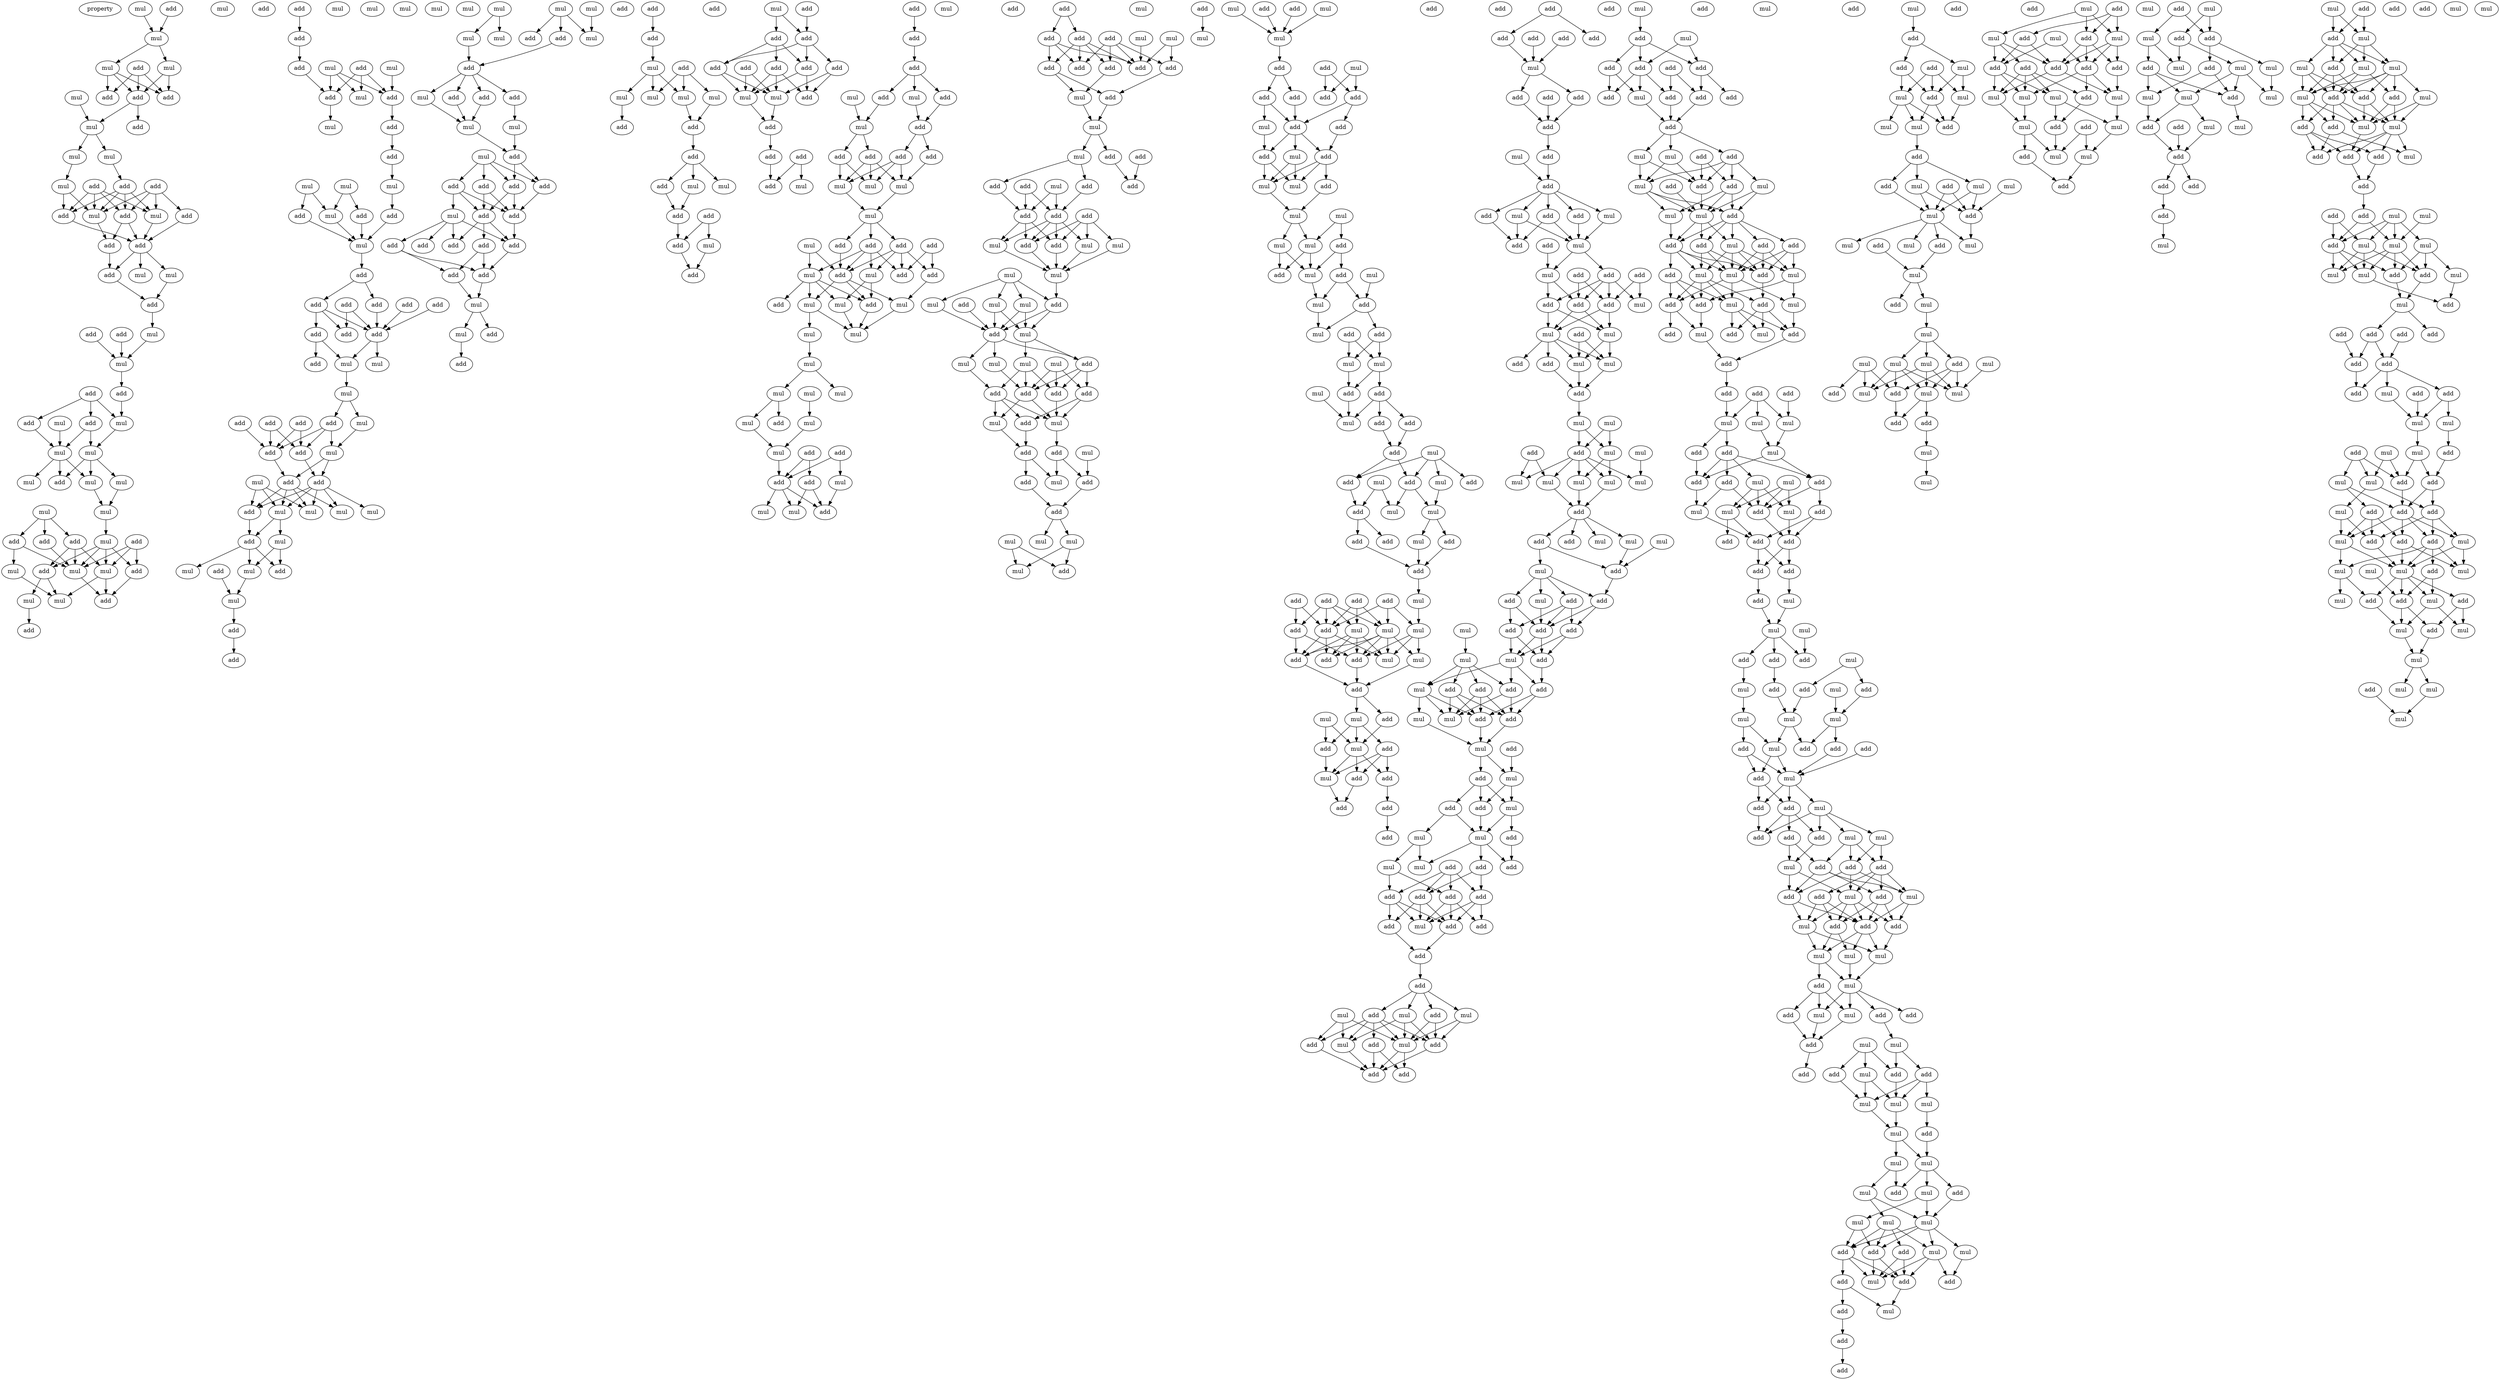 digraph {
    node [fontcolor=black]
    property [mul=2,lf=1.5]
    0 [ label = mul ];
    1 [ label = add ];
    2 [ label = mul ];
    3 [ label = mul ];
    4 [ label = mul ];
    5 [ label = add ];
    6 [ label = add ];
    7 [ label = add ];
    8 [ label = add ];
    9 [ label = mul ];
    10 [ label = mul ];
    11 [ label = add ];
    12 [ label = mul ];
    13 [ label = mul ];
    14 [ label = add ];
    15 [ label = add ];
    16 [ label = mul ];
    17 [ label = add ];
    18 [ label = mul ];
    19 [ label = mul ];
    20 [ label = add ];
    21 [ label = add ];
    22 [ label = add ];
    23 [ label = add ];
    24 [ label = add ];
    25 [ label = add ];
    26 [ label = mul ];
    27 [ label = mul ];
    28 [ label = add ];
    29 [ label = add ];
    30 [ label = mul ];
    31 [ label = add ];
    32 [ label = mul ];
    33 [ label = mul ];
    34 [ label = add ];
    35 [ label = add ];
    36 [ label = add ];
    37 [ label = add ];
    38 [ label = mul ];
    39 [ label = add ];
    40 [ label = mul ];
    41 [ label = mul ];
    42 [ label = mul ];
    43 [ label = mul ];
    44 [ label = add ];
    45 [ label = mul ];
    46 [ label = mul ];
    47 [ label = mul ];
    48 [ label = mul ];
    49 [ label = add ];
    50 [ label = add ];
    51 [ label = add ];
    52 [ label = mul ];
    53 [ label = add ];
    54 [ label = add ];
    55 [ label = mul ];
    56 [ label = mul ];
    57 [ label = add ];
    58 [ label = mul ];
    59 [ label = mul ];
    60 [ label = add ];
    61 [ label = mul ];
    62 [ label = add ];
    63 [ label = add ];
    64 [ label = add ];
    65 [ label = add ];
    66 [ label = mul ];
    67 [ label = mul ];
    68 [ label = add ];
    69 [ label = add ];
    70 [ label = mul ];
    71 [ label = add ];
    72 [ label = mul ];
    73 [ label = add ];
    74 [ label = add ];
    75 [ label = mul ];
    76 [ label = mul ];
    77 [ label = mul ];
    78 [ label = mul ];
    79 [ label = add ];
    80 [ label = add ];
    81 [ label = mul ];
    82 [ label = add ];
    83 [ label = mul ];
    84 [ label = mul ];
    85 [ label = mul ];
    86 [ label = add ];
    87 [ label = add ];
    88 [ label = add ];
    89 [ label = add ];
    90 [ label = add ];
    91 [ label = add ];
    92 [ label = add ];
    93 [ label = add ];
    94 [ label = add ];
    95 [ label = mul ];
    96 [ label = mul ];
    97 [ label = mul ];
    98 [ label = add ];
    99 [ label = mul ];
    100 [ label = add ];
    101 [ label = mul ];
    102 [ label = add ];
    103 [ label = add ];
    104 [ label = add ];
    105 [ label = mul ];
    106 [ label = add ];
    107 [ label = add ];
    108 [ label = mul ];
    109 [ label = add ];
    110 [ label = add ];
    111 [ label = add ];
    112 [ label = mul ];
    113 [ label = mul ];
    114 [ label = mul ];
    115 [ label = mul ];
    116 [ label = mul ];
    117 [ label = add ];
    118 [ label = add ];
    119 [ label = add ];
    120 [ label = mul ];
    121 [ label = mul ];
    122 [ label = mul ];
    123 [ label = mul ];
    124 [ label = add ];
    125 [ label = add ];
    126 [ label = mul ];
    127 [ label = mul ];
    128 [ label = mul ];
    129 [ label = mul ];
    130 [ label = add ];
    131 [ label = add ];
    132 [ label = mul ];
    133 [ label = mul ];
    134 [ label = add ];
    135 [ label = add ];
    136 [ label = add ];
    137 [ label = mul ];
    138 [ label = add ];
    139 [ label = add ];
    140 [ label = mul ];
    141 [ label = mul ];
    142 [ label = mul ];
    143 [ label = add ];
    144 [ label = add ];
    145 [ label = add ];
    146 [ label = add ];
    147 [ label = add ];
    148 [ label = mul ];
    149 [ label = add ];
    150 [ label = add ];
    151 [ label = add ];
    152 [ label = add ];
    153 [ label = add ];
    154 [ label = add ];
    155 [ label = add ];
    156 [ label = add ];
    157 [ label = add ];
    158 [ label = mul ];
    159 [ label = add ];
    160 [ label = mul ];
    161 [ label = add ];
    162 [ label = add ];
    163 [ label = add ];
    164 [ label = add ];
    165 [ label = add ];
    166 [ label = mul ];
    167 [ label = mul ];
    168 [ label = mul ];
    169 [ label = mul ];
    170 [ label = mul ];
    171 [ label = add ];
    172 [ label = add ];
    173 [ label = add ];
    174 [ label = mul ];
    175 [ label = add ];
    176 [ label = mul ];
    177 [ label = add ];
    178 [ label = add ];
    179 [ label = add ];
    180 [ label = mul ];
    181 [ label = add ];
    182 [ label = mul ];
    183 [ label = add ];
    184 [ label = add ];
    185 [ label = add ];
    186 [ label = add ];
    187 [ label = add ];
    188 [ label = add ];
    189 [ label = add ];
    190 [ label = add ];
    191 [ label = add ];
    192 [ label = mul ];
    193 [ label = mul ];
    194 [ label = add ];
    195 [ label = add ];
    196 [ label = add ];
    197 [ label = mul ];
    198 [ label = add ];
    199 [ label = add ];
    200 [ label = add ];
    201 [ label = add ];
    202 [ label = mul ];
    203 [ label = add ];
    204 [ label = mul ];
    205 [ label = add ];
    206 [ label = mul ];
    207 [ label = add ];
    208 [ label = mul ];
    209 [ label = add ];
    210 [ label = add ];
    211 [ label = add ];
    212 [ label = add ];
    213 [ label = mul ];
    214 [ label = mul ];
    215 [ label = mul ];
    216 [ label = mul ];
    217 [ label = add ];
    218 [ label = mul ];
    219 [ label = add ];
    220 [ label = add ];
    221 [ label = add ];
    222 [ label = add ];
    223 [ label = mul ];
    224 [ label = add ];
    225 [ label = add ];
    226 [ label = mul ];
    227 [ label = mul ];
    228 [ label = mul ];
    229 [ label = add ];
    230 [ label = mul ];
    231 [ label = add ];
    232 [ label = mul ];
    233 [ label = mul ];
    234 [ label = mul ];
    235 [ label = mul ];
    236 [ label = mul ];
    237 [ label = add ];
    238 [ label = mul ];
    239 [ label = mul ];
    240 [ label = mul ];
    241 [ label = add ];
    242 [ label = add ];
    243 [ label = add ];
    244 [ label = mul ];
    245 [ label = add ];
    246 [ label = add ];
    247 [ label = mul ];
    248 [ label = mul ];
    249 [ label = add ];
    250 [ label = mul ];
    251 [ label = add ];
    252 [ label = mul ];
    253 [ label = add ];
    254 [ label = mul ];
    255 [ label = add ];
    256 [ label = add ];
    257 [ label = add ];
    258 [ label = add ];
    259 [ label = add ];
    260 [ label = add ];
    261 [ label = add ];
    262 [ label = mul ];
    263 [ label = add ];
    264 [ label = mul ];
    265 [ label = add ];
    266 [ label = add ];
    267 [ label = mul ];
    268 [ label = add ];
    269 [ label = mul ];
    270 [ label = add ];
    271 [ label = add ];
    272 [ label = add ];
    273 [ label = add ];
    274 [ label = add ];
    275 [ label = add ];
    276 [ label = mul ];
    277 [ label = add ];
    278 [ label = mul ];
    279 [ label = mul ];
    280 [ label = add ];
    281 [ label = mul ];
    282 [ label = mul ];
    283 [ label = mul ];
    284 [ label = mul ];
    285 [ label = add ];
    286 [ label = add ];
    287 [ label = mul ];
    288 [ label = mul ];
    289 [ label = add ];
    290 [ label = add ];
    291 [ label = mul ];
    292 [ label = mul ];
    293 [ label = mul ];
    294 [ label = mul ];
    295 [ label = add ];
    296 [ label = add ];
    297 [ label = add ];
    298 [ label = add ];
    299 [ label = mul ];
    300 [ label = mul ];
    301 [ label = add ];
    302 [ label = mul ];
    303 [ label = add ];
    304 [ label = add ];
    305 [ label = mul ];
    306 [ label = add ];
    307 [ label = add ];
    308 [ label = add ];
    309 [ label = mul ];
    310 [ label = mul ];
    311 [ label = mul ];
    312 [ label = mul ];
    313 [ label = add ];
    314 [ label = mul ];
    315 [ label = add ];
    316 [ label = mul ];
    317 [ label = add ];
    318 [ label = add ];
    319 [ label = mul ];
    320 [ label = mul ];
    321 [ label = mul ];
    322 [ label = add ];
    323 [ label = mul ];
    324 [ label = add ];
    325 [ label = add ];
    326 [ label = add ];
    327 [ label = add ];
    328 [ label = add ];
    329 [ label = add ];
    330 [ label = mul ];
    331 [ label = add ];
    332 [ label = mul ];
    333 [ label = add ];
    334 [ label = add ];
    335 [ label = mul ];
    336 [ label = add ];
    337 [ label = mul ];
    338 [ label = mul ];
    339 [ label = mul ];
    340 [ label = mul ];
    341 [ label = add ];
    342 [ label = mul ];
    343 [ label = add ];
    344 [ label = add ];
    345 [ label = mul ];
    346 [ label = mul ];
    347 [ label = mul ];
    348 [ label = add ];
    349 [ label = add ];
    350 [ label = mul ];
    351 [ label = add ];
    352 [ label = mul ];
    353 [ label = mul ];
    354 [ label = add ];
    355 [ label = add ];
    356 [ label = mul ];
    357 [ label = add ];
    358 [ label = add ];
    359 [ label = mul ];
    360 [ label = mul ];
    361 [ label = add ];
    362 [ label = mul ];
    363 [ label = mul ];
    364 [ label = add ];
    365 [ label = add ];
    366 [ label = add ];
    367 [ label = mul ];
    368 [ label = mul ];
    369 [ label = add ];
    370 [ label = add ];
    371 [ label = add ];
    372 [ label = add ];
    373 [ label = add ];
    374 [ label = mul ];
    375 [ label = add ];
    376 [ label = add ];
    377 [ label = add ];
    378 [ label = mul ];
    379 [ label = add ];
    380 [ label = add ];
    381 [ label = add ];
    382 [ label = mul ];
    383 [ label = mul ];
    384 [ label = add ];
    385 [ label = mul ];
    386 [ label = mul ];
    387 [ label = add ];
    388 [ label = add ];
    389 [ label = mul ];
    390 [ label = add ];
    391 [ label = add ];
    392 [ label = mul ];
    393 [ label = mul ];
    394 [ label = add ];
    395 [ label = mul ];
    396 [ label = add ];
    397 [ label = add ];
    398 [ label = mul ];
    399 [ label = add ];
    400 [ label = add ];
    401 [ label = add ];
    402 [ label = add ];
    403 [ label = add ];
    404 [ label = add ];
    405 [ label = add ];
    406 [ label = add ];
    407 [ label = add ];
    408 [ label = add ];
    409 [ label = add ];
    410 [ label = add ];
    411 [ label = mul ];
    412 [ label = add ];
    413 [ label = add ];
    414 [ label = add ];
    415 [ label = add ];
    416 [ label = mul ];
    417 [ label = add ];
    418 [ label = add ];
    419 [ label = mul ];
    420 [ label = add ];
    421 [ label = mul ];
    422 [ label = add ];
    423 [ label = add ];
    424 [ label = add ];
    425 [ label = add ];
    426 [ label = mul ];
    427 [ label = add ];
    428 [ label = mul ];
    429 [ label = add ];
    430 [ label = add ];
    431 [ label = mul ];
    432 [ label = add ];
    433 [ label = add ];
    434 [ label = add ];
    435 [ label = mul ];
    436 [ label = mul ];
    437 [ label = add ];
    438 [ label = mul ];
    439 [ label = add ];
    440 [ label = mul ];
    441 [ label = add ];
    442 [ label = add ];
    443 [ label = mul ];
    444 [ label = mul ];
    445 [ label = mul ];
    446 [ label = mul ];
    447 [ label = add ];
    448 [ label = add ];
    449 [ label = mul ];
    450 [ label = mul ];
    451 [ label = mul ];
    452 [ label = mul ];
    453 [ label = mul ];
    454 [ label = add ];
    455 [ label = mul ];
    456 [ label = add ];
    457 [ label = mul ];
    458 [ label = mul ];
    459 [ label = add ];
    460 [ label = mul ];
    461 [ label = add ];
    462 [ label = add ];
    463 [ label = mul ];
    464 [ label = add ];
    465 [ label = add ];
    466 [ label = add ];
    467 [ label = mul ];
    468 [ label = add ];
    469 [ label = add ];
    470 [ label = mul ];
    471 [ label = mul ];
    472 [ label = add ];
    473 [ label = mul ];
    474 [ label = add ];
    475 [ label = add ];
    476 [ label = add ];
    477 [ label = add ];
    478 [ label = add ];
    479 [ label = mul ];
    480 [ label = mul ];
    481 [ label = add ];
    482 [ label = mul ];
    483 [ label = add ];
    484 [ label = add ];
    485 [ label = mul ];
    486 [ label = add ];
    487 [ label = mul ];
    488 [ label = add ];
    489 [ label = mul ];
    490 [ label = mul ];
    491 [ label = add ];
    492 [ label = mul ];
    493 [ label = add ];
    494 [ label = add ];
    495 [ label = add ];
    496 [ label = mul ];
    497 [ label = add ];
    498 [ label = add ];
    499 [ label = add ];
    500 [ label = add ];
    501 [ label = add ];
    502 [ label = add ];
    503 [ label = add ];
    504 [ label = mul ];
    505 [ label = add ];
    506 [ label = add ];
    507 [ label = mul ];
    508 [ label = mul ];
    509 [ label = add ];
    510 [ label = add ];
    511 [ label = mul ];
    512 [ label = mul ];
    513 [ label = mul ];
    514 [ label = add ];
    515 [ label = add ];
    516 [ label = add ];
    517 [ label = add ];
    518 [ label = add ];
    519 [ label = mul ];
    520 [ label = add ];
    521 [ label = mul ];
    522 [ label = add ];
    523 [ label = add ];
    524 [ label = add ];
    525 [ label = add ];
    526 [ label = add ];
    527 [ label = add ];
    528 [ label = add ];
    529 [ label = mul ];
    530 [ label = add ];
    531 [ label = add ];
    532 [ label = add ];
    533 [ label = add ];
    534 [ label = mul ];
    535 [ label = mul ];
    536 [ label = add ];
    537 [ label = mul ];
    538 [ label = add ];
    539 [ label = mul ];
    540 [ label = add ];
    541 [ label = mul ];
    542 [ label = mul ];
    543 [ label = add ];
    544 [ label = add ];
    545 [ label = add ];
    546 [ label = add ];
    547 [ label = add ];
    548 [ label = mul ];
    549 [ label = mul ];
    550 [ label = mul ];
    551 [ label = add ];
    552 [ label = add ];
    553 [ label = mul ];
    554 [ label = add ];
    555 [ label = add ];
    556 [ label = mul ];
    557 [ label = add ];
    558 [ label = mul ];
    559 [ label = add ];
    560 [ label = mul ];
    561 [ label = add ];
    562 [ label = add ];
    563 [ label = mul ];
    564 [ label = add ];
    565 [ label = add ];
    566 [ label = add ];
    567 [ label = add ];
    568 [ label = add ];
    569 [ label = mul ];
    570 [ label = mul ];
    571 [ label = mul ];
    572 [ label = add ];
    573 [ label = add ];
    574 [ label = mul ];
    575 [ label = add ];
    576 [ label = mul ];
    577 [ label = mul ];
    578 [ label = add ];
    579 [ label = add ];
    580 [ label = mul ];
    581 [ label = mul ];
    582 [ label = mul ];
    583 [ label = add ];
    584 [ label = add ];
    585 [ label = add ];
    586 [ label = add ];
    587 [ label = add ];
    588 [ label = add ];
    589 [ label = add ];
    590 [ label = add ];
    591 [ label = mul ];
    592 [ label = mul ];
    593 [ label = mul ];
    594 [ label = add ];
    595 [ label = add ];
    596 [ label = mul ];
    597 [ label = add ];
    598 [ label = mul ];
    599 [ label = add ];
    600 [ label = add ];
    601 [ label = add ];
    602 [ label = mul ];
    603 [ label = mul ];
    604 [ label = mul ];
    605 [ label = mul ];
    606 [ label = add ];
    607 [ label = mul ];
    608 [ label = add ];
    609 [ label = add ];
    610 [ label = add ];
    611 [ label = add ];
    612 [ label = mul ];
    613 [ label = add ];
    614 [ label = mul ];
    615 [ label = add ];
    616 [ label = add ];
    617 [ label = add ];
    618 [ label = add ];
    619 [ label = mul ];
    620 [ label = mul ];
    621 [ label = add ];
    622 [ label = mul ];
    623 [ label = add ];
    624 [ label = add ];
    625 [ label = mul ];
    626 [ label = mul ];
    627 [ label = add ];
    628 [ label = add ];
    629 [ label = add ];
    630 [ label = add ];
    631 [ label = mul ];
    632 [ label = add ];
    633 [ label = add ];
    634 [ label = mul ];
    635 [ label = mul ];
    636 [ label = mul ];
    637 [ label = add ];
    638 [ label = mul ];
    639 [ label = mul ];
    640 [ label = add ];
    641 [ label = add ];
    642 [ label = mul ];
    643 [ label = add ];
    644 [ label = add ];
    645 [ label = mul ];
    646 [ label = mul ];
    647 [ label = add ];
    648 [ label = mul ];
    649 [ label = add ];
    650 [ label = add ];
    651 [ label = add ];
    652 [ label = mul ];
    653 [ label = mul ];
    654 [ label = mul ];
    655 [ label = add ];
    656 [ label = mul ];
    657 [ label = mul ];
    658 [ label = mul ];
    659 [ label = add ];
    660 [ label = add ];
    661 [ label = mul ];
    662 [ label = mul ];
    663 [ label = mul ];
    664 [ label = mul ];
    665 [ label = mul ];
    666 [ label = add ];
    667 [ label = add ];
    668 [ label = add ];
    669 [ label = mul ];
    670 [ label = mul ];
    671 [ label = mul ];
    672 [ label = add ];
    673 [ label = add ];
    674 [ label = add ];
    675 [ label = add ];
    676 [ label = mul ];
    677 [ label = add ];
    678 [ label = add ];
    679 [ label = mul ];
    680 [ label = add ];
    681 [ label = mul ];
    682 [ label = add ];
    683 [ label = add ];
    684 [ label = add ];
    685 [ label = add ];
    686 [ label = mul ];
    687 [ label = add ];
    688 [ label = mul ];
    689 [ label = mul ];
    690 [ label = add ];
    691 [ label = mul ];
    692 [ label = mul ];
    693 [ label = add ];
    694 [ label = add ];
    695 [ label = mul ];
    696 [ label = mul ];
    697 [ label = mul ];
    698 [ label = add ];
    699 [ label = add ];
    700 [ label = mul ];
    701 [ label = add ];
    702 [ label = mul ];
    703 [ label = mul ];
    704 [ label = mul ];
    705 [ label = add ];
    706 [ label = mul ];
    707 [ label = add ];
    708 [ label = mul ];
    709 [ label = mul ];
    710 [ label = mul ];
    711 [ label = mul ];
    712 [ label = mul ];
    713 [ label = add ];
    714 [ label = mul ];
    715 [ label = add ];
    716 [ label = mul ];
    717 [ label = mul ];
    718 [ label = add ];
    719 [ label = mul ];
    720 [ label = add ];
    721 [ label = add ];
    722 [ label = mul ];
    723 [ label = mul ];
    724 [ label = add ];
    725 [ label = mul ];
    726 [ label = add ];
    727 [ label = add ];
    728 [ label = mul ];
    729 [ label = add ];
    730 [ label = mul ];
    731 [ label = mul ];
    732 [ label = add ];
    733 [ label = add ];
    734 [ label = add ];
    735 [ label = add ];
    736 [ label = add ];
    737 [ label = mul ];
    738 [ label = mul ];
    739 [ label = add ];
    740 [ label = mul ];
    741 [ label = mul ];
    742 [ label = add ];
    743 [ label = mul ];
    744 [ label = mul ];
    745 [ label = add ];
    746 [ label = mul ];
    747 [ label = add ];
    748 [ label = mul ];
    749 [ label = add ];
    750 [ label = mul ];
    751 [ label = add ];
    752 [ label = mul ];
    753 [ label = add ];
    754 [ label = add ];
    755 [ label = mul ];
    756 [ label = mul ];
    757 [ label = add ];
    758 [ label = mul ];
    759 [ label = add ];
    760 [ label = mul ];
    761 [ label = mul ];
    762 [ label = add ];
    763 [ label = mul ];
    764 [ label = mul ];
    765 [ label = add ];
    766 [ label = add ];
    767 [ label = mul ];
    768 [ label = mul ];
    769 [ label = add ];
    770 [ label = add ];
    771 [ label = add ];
    772 [ label = add ];
    773 [ label = mul ];
    774 [ label = add ];
    775 [ label = mul ];
    776 [ label = mul ];
    777 [ label = add ];
    778 [ label = mul ];
    779 [ label = mul ];
    780 [ label = add ];
    781 [ label = mul ];
    782 [ label = add ];
    783 [ label = add ];
    784 [ label = mul ];
    785 [ label = add ];
    786 [ label = mul ];
    787 [ label = mul ];
    788 [ label = add ];
    789 [ label = add ];
    790 [ label = mul ];
    791 [ label = add ];
    792 [ label = add ];
    793 [ label = mul ];
    794 [ label = add ];
    795 [ label = add ];
    796 [ label = add ];
    797 [ label = add ];
    798 [ label = add ];
    799 [ label = mul ];
    800 [ label = mul ];
    801 [ label = mul ];
    802 [ label = mul ];
    803 [ label = mul ];
    804 [ label = add ];
    805 [ label = mul ];
    806 [ label = mul ];
    807 [ label = add ];
    808 [ label = mul ];
    809 [ label = add ];
    810 [ label = mul ];
    811 [ label = add ];
    812 [ label = add ];
    813 [ label = add ];
    814 [ label = add ];
    815 [ label = add ];
    816 [ label = add ];
    817 [ label = add ];
    818 [ label = add ];
    819 [ label = mul ];
    820 [ label = add ];
    821 [ label = add ];
    822 [ label = add ];
    823 [ label = mul ];
    824 [ label = mul ];
    825 [ label = mul ];
    826 [ label = add ];
    827 [ label = add ];
    828 [ label = mul ];
    829 [ label = mul ];
    830 [ label = mul ];
    831 [ label = add ];
    832 [ label = mul ];
    833 [ label = add ];
    834 [ label = mul ];
    835 [ label = add ];
    836 [ label = add ];
    837 [ label = add ];
    838 [ label = mul ];
    839 [ label = add ];
    840 [ label = add ];
    841 [ label = mul ];
    842 [ label = add ];
    843 [ label = mul ];
    844 [ label = mul ];
    845 [ label = add ];
    846 [ label = mul ];
    847 [ label = mul ];
    848 [ label = mul ];
    849 [ label = add ];
    850 [ label = add ];
    851 [ label = mul ];
    852 [ label = add ];
    853 [ label = add ];
    854 [ label = mul ];
    855 [ label = mul ];
    856 [ label = mul ];
    857 [ label = mul ];
    858 [ label = mul ];
    859 [ label = mul ];
    860 [ label = add ];
    861 [ label = mul ];
    0 -> 2 [ name = 0 ];
    1 -> 2 [ name = 1 ];
    2 -> 3 [ name = 2 ];
    2 -> 4 [ name = 3 ];
    3 -> 6 [ name = 4 ];
    3 -> 7 [ name = 5 ];
    3 -> 8 [ name = 6 ];
    4 -> 6 [ name = 7 ];
    4 -> 8 [ name = 8 ];
    5 -> 6 [ name = 9 ];
    5 -> 7 [ name = 10 ];
    5 -> 8 [ name = 11 ];
    6 -> 10 [ name = 12 ];
    6 -> 11 [ name = 13 ];
    9 -> 10 [ name = 14 ];
    10 -> 12 [ name = 15 ];
    10 -> 13 [ name = 16 ];
    12 -> 15 [ name = 17 ];
    13 -> 16 [ name = 18 ];
    14 -> 18 [ name = 19 ];
    14 -> 19 [ name = 20 ];
    14 -> 20 [ name = 21 ];
    14 -> 21 [ name = 22 ];
    15 -> 18 [ name = 23 ];
    15 -> 19 [ name = 24 ];
    15 -> 20 [ name = 25 ];
    15 -> 21 [ name = 26 ];
    16 -> 19 [ name = 27 ];
    16 -> 21 [ name = 28 ];
    17 -> 18 [ name = 29 ];
    17 -> 19 [ name = 30 ];
    17 -> 20 [ name = 31 ];
    17 -> 22 [ name = 32 ];
    18 -> 23 [ name = 33 ];
    19 -> 24 [ name = 34 ];
    20 -> 23 [ name = 35 ];
    20 -> 24 [ name = 36 ];
    21 -> 23 [ name = 37 ];
    22 -> 23 [ name = 38 ];
    23 -> 25 [ name = 39 ];
    23 -> 26 [ name = 40 ];
    23 -> 27 [ name = 41 ];
    24 -> 25 [ name = 42 ];
    25 -> 28 [ name = 43 ];
    26 -> 28 [ name = 44 ];
    28 -> 32 [ name = 45 ];
    29 -> 33 [ name = 46 ];
    31 -> 33 [ name = 47 ];
    32 -> 33 [ name = 48 ];
    33 -> 35 [ name = 49 ];
    35 -> 38 [ name = 50 ];
    36 -> 37 [ name = 51 ];
    36 -> 38 [ name = 52 ];
    36 -> 39 [ name = 53 ];
    37 -> 41 [ name = 54 ];
    37 -> 42 [ name = 55 ];
    38 -> 42 [ name = 56 ];
    39 -> 41 [ name = 57 ];
    40 -> 41 [ name = 58 ];
    41 -> 43 [ name = 59 ];
    41 -> 44 [ name = 60 ];
    41 -> 46 [ name = 61 ];
    42 -> 44 [ name = 62 ];
    42 -> 45 [ name = 63 ];
    42 -> 46 [ name = 64 ];
    45 -> 48 [ name = 65 ];
    46 -> 48 [ name = 66 ];
    47 -> 49 [ name = 67 ];
    47 -> 51 [ name = 68 ];
    47 -> 53 [ name = 69 ];
    48 -> 52 [ name = 70 ];
    49 -> 58 [ name = 71 ];
    50 -> 56 [ name = 72 ];
    50 -> 57 [ name = 73 ];
    50 -> 58 [ name = 74 ];
    51 -> 54 [ name = 75 ];
    51 -> 56 [ name = 76 ];
    51 -> 58 [ name = 77 ];
    52 -> 54 [ name = 78 ];
    52 -> 56 [ name = 79 ];
    52 -> 57 [ name = 80 ];
    52 -> 58 [ name = 81 ];
    53 -> 55 [ name = 82 ];
    53 -> 58 [ name = 83 ];
    54 -> 59 [ name = 84 ];
    54 -> 61 [ name = 85 ];
    55 -> 59 [ name = 86 ];
    56 -> 59 [ name = 87 ];
    56 -> 60 [ name = 88 ];
    57 -> 60 [ name = 89 ];
    58 -> 60 [ name = 90 ];
    61 -> 63 [ name = 91 ];
    62 -> 64 [ name = 92 ];
    64 -> 68 [ name = 93 ];
    65 -> 69 [ name = 94 ];
    65 -> 70 [ name = 95 ];
    65 -> 71 [ name = 96 ];
    66 -> 71 [ name = 97 ];
    67 -> 69 [ name = 98 ];
    67 -> 70 [ name = 99 ];
    67 -> 71 [ name = 100 ];
    68 -> 69 [ name = 101 ];
    69 -> 72 [ name = 102 ];
    71 -> 73 [ name = 103 ];
    73 -> 74 [ name = 104 ];
    74 -> 77 [ name = 105 ];
    75 -> 80 [ name = 106 ];
    75 -> 81 [ name = 107 ];
    76 -> 79 [ name = 108 ];
    76 -> 81 [ name = 109 ];
    77 -> 82 [ name = 110 ];
    79 -> 83 [ name = 111 ];
    80 -> 83 [ name = 112 ];
    81 -> 83 [ name = 113 ];
    82 -> 83 [ name = 114 ];
    83 -> 86 [ name = 115 ];
    86 -> 90 [ name = 116 ];
    86 -> 91 [ name = 117 ];
    87 -> 92 [ name = 118 ];
    88 -> 92 [ name = 119 ];
    88 -> 93 [ name = 120 ];
    89 -> 92 [ name = 121 ];
    90 -> 92 [ name = 122 ];
    91 -> 92 [ name = 123 ];
    91 -> 93 [ name = 124 ];
    91 -> 94 [ name = 125 ];
    92 -> 95 [ name = 126 ];
    92 -> 97 [ name = 127 ];
    94 -> 97 [ name = 128 ];
    94 -> 98 [ name = 129 ];
    97 -> 99 [ name = 130 ];
    99 -> 101 [ name = 131 ];
    99 -> 102 [ name = 132 ];
    100 -> 106 [ name = 133 ];
    101 -> 105 [ name = 134 ];
    102 -> 105 [ name = 135 ];
    102 -> 106 [ name = 136 ];
    102 -> 107 [ name = 137 ];
    103 -> 106 [ name = 138 ];
    103 -> 107 [ name = 139 ];
    104 -> 106 [ name = 140 ];
    104 -> 107 [ name = 141 ];
    105 -> 109 [ name = 142 ];
    105 -> 110 [ name = 143 ];
    106 -> 109 [ name = 144 ];
    107 -> 110 [ name = 145 ];
    108 -> 111 [ name = 146 ];
    108 -> 113 [ name = 147 ];
    108 -> 115 [ name = 148 ];
    109 -> 111 [ name = 149 ];
    109 -> 112 [ name = 150 ];
    109 -> 113 [ name = 151 ];
    109 -> 115 [ name = 152 ];
    110 -> 111 [ name = 153 ];
    110 -> 112 [ name = 154 ];
    110 -> 113 [ name = 155 ];
    110 -> 114 [ name = 156 ];
    110 -> 115 [ name = 157 ];
    111 -> 117 [ name = 158 ];
    113 -> 116 [ name = 159 ];
    113 -> 117 [ name = 160 ];
    116 -> 119 [ name = 161 ];
    116 -> 121 [ name = 162 ];
    117 -> 119 [ name = 163 ];
    117 -> 120 [ name = 164 ];
    117 -> 121 [ name = 165 ];
    118 -> 123 [ name = 166 ];
    121 -> 123 [ name = 167 ];
    123 -> 124 [ name = 168 ];
    124 -> 125 [ name = 169 ];
    126 -> 132 [ name = 170 ];
    126 -> 133 [ name = 171 ];
    127 -> 129 [ name = 172 ];
    128 -> 129 [ name = 173 ];
    128 -> 130 [ name = 174 ];
    128 -> 131 [ name = 175 ];
    130 -> 134 [ name = 176 ];
    133 -> 134 [ name = 177 ];
    134 -> 135 [ name = 178 ];
    134 -> 137 [ name = 179 ];
    134 -> 138 [ name = 180 ];
    134 -> 139 [ name = 181 ];
    135 -> 140 [ name = 182 ];
    137 -> 140 [ name = 183 ];
    138 -> 141 [ name = 184 ];
    139 -> 140 [ name = 185 ];
    140 -> 143 [ name = 186 ];
    141 -> 143 [ name = 187 ];
    142 -> 144 [ name = 188 ];
    142 -> 145 [ name = 189 ];
    142 -> 146 [ name = 190 ];
    142 -> 147 [ name = 191 ];
    143 -> 146 [ name = 192 ];
    143 -> 147 [ name = 193 ];
    144 -> 148 [ name = 194 ];
    144 -> 149 [ name = 195 ];
    144 -> 150 [ name = 196 ];
    145 -> 149 [ name = 197 ];
    145 -> 150 [ name = 198 ];
    146 -> 150 [ name = 199 ];
    147 -> 149 [ name = 200 ];
    147 -> 150 [ name = 201 ];
    148 -> 151 [ name = 202 ];
    148 -> 152 [ name = 203 ];
    148 -> 153 [ name = 204 ];
    148 -> 155 [ name = 205 ];
    149 -> 151 [ name = 206 ];
    149 -> 153 [ name = 207 ];
    149 -> 154 [ name = 208 ];
    150 -> 151 [ name = 209 ];
    151 -> 157 [ name = 210 ];
    152 -> 156 [ name = 211 ];
    152 -> 157 [ name = 212 ];
    154 -> 156 [ name = 213 ];
    154 -> 157 [ name = 214 ];
    156 -> 158 [ name = 215 ];
    157 -> 158 [ name = 216 ];
    158 -> 160 [ name = 217 ];
    158 -> 162 [ name = 218 ];
    159 -> 163 [ name = 219 ];
    160 -> 164 [ name = 220 ];
    163 -> 166 [ name = 221 ];
    165 -> 168 [ name = 222 ];
    165 -> 169 [ name = 223 ];
    165 -> 170 [ name = 224 ];
    166 -> 167 [ name = 225 ];
    166 -> 169 [ name = 226 ];
    166 -> 170 [ name = 227 ];
    167 -> 172 [ name = 228 ];
    168 -> 171 [ name = 229 ];
    170 -> 171 [ name = 230 ];
    171 -> 173 [ name = 231 ];
    173 -> 174 [ name = 232 ];
    173 -> 175 [ name = 233 ];
    173 -> 176 [ name = 234 ];
    174 -> 177 [ name = 235 ];
    175 -> 177 [ name = 236 ];
    177 -> 179 [ name = 237 ];
    178 -> 179 [ name = 238 ];
    178 -> 180 [ name = 239 ];
    179 -> 181 [ name = 240 ];
    180 -> 181 [ name = 241 ];
    182 -> 184 [ name = 242 ];
    182 -> 185 [ name = 243 ];
    183 -> 185 [ name = 244 ];
    184 -> 187 [ name = 245 ];
    184 -> 188 [ name = 246 ];
    184 -> 190 [ name = 247 ];
    185 -> 187 [ name = 248 ];
    185 -> 189 [ name = 249 ];
    185 -> 190 [ name = 250 ];
    186 -> 192 [ name = 251 ];
    186 -> 193 [ name = 252 ];
    187 -> 192 [ name = 253 ];
    187 -> 193 [ name = 254 ];
    188 -> 191 [ name = 255 ];
    188 -> 192 [ name = 256 ];
    188 -> 193 [ name = 257 ];
    189 -> 191 [ name = 258 ];
    189 -> 192 [ name = 259 ];
    190 -> 191 [ name = 260 ];
    190 -> 193 [ name = 261 ];
    192 -> 194 [ name = 262 ];
    193 -> 194 [ name = 263 ];
    194 -> 196 [ name = 264 ];
    195 -> 197 [ name = 265 ];
    195 -> 198 [ name = 266 ];
    196 -> 198 [ name = 267 ];
    199 -> 200 [ name = 268 ];
    200 -> 201 [ name = 269 ];
    201 -> 203 [ name = 270 ];
    201 -> 205 [ name = 271 ];
    201 -> 206 [ name = 272 ];
    202 -> 208 [ name = 273 ];
    203 -> 208 [ name = 274 ];
    205 -> 207 [ name = 275 ];
    206 -> 207 [ name = 276 ];
    207 -> 210 [ name = 277 ];
    207 -> 212 [ name = 278 ];
    208 -> 209 [ name = 279 ];
    208 -> 211 [ name = 280 ];
    209 -> 213 [ name = 281 ];
    209 -> 214 [ name = 282 ];
    210 -> 215 [ name = 283 ];
    211 -> 213 [ name = 284 ];
    211 -> 214 [ name = 285 ];
    211 -> 215 [ name = 286 ];
    212 -> 213 [ name = 287 ];
    212 -> 214 [ name = 288 ];
    212 -> 215 [ name = 289 ];
    214 -> 216 [ name = 290 ];
    215 -> 216 [ name = 291 ];
    216 -> 217 [ name = 292 ];
    216 -> 219 [ name = 293 ];
    216 -> 220 [ name = 294 ];
    217 -> 222 [ name = 295 ];
    217 -> 223 [ name = 296 ];
    217 -> 225 [ name = 297 ];
    217 -> 226 [ name = 298 ];
    218 -> 223 [ name = 299 ];
    218 -> 225 [ name = 300 ];
    219 -> 222 [ name = 301 ];
    219 -> 224 [ name = 302 ];
    219 -> 225 [ name = 303 ];
    219 -> 226 [ name = 304 ];
    220 -> 225 [ name = 305 ];
    221 -> 222 [ name = 306 ];
    221 -> 224 [ name = 307 ];
    223 -> 227 [ name = 308 ];
    223 -> 228 [ name = 309 ];
    223 -> 229 [ name = 310 ];
    223 -> 231 [ name = 311 ];
    224 -> 230 [ name = 312 ];
    225 -> 228 [ name = 313 ];
    225 -> 230 [ name = 314 ];
    225 -> 231 [ name = 315 ];
    226 -> 227 [ name = 316 ];
    226 -> 231 [ name = 317 ];
    227 -> 232 [ name = 318 ];
    228 -> 232 [ name = 319 ];
    228 -> 233 [ name = 320 ];
    230 -> 232 [ name = 321 ];
    231 -> 232 [ name = 322 ];
    233 -> 234 [ name = 323 ];
    234 -> 235 [ name = 324 ];
    234 -> 238 [ name = 325 ];
    235 -> 239 [ name = 326 ];
    235 -> 241 [ name = 327 ];
    236 -> 240 [ name = 328 ];
    239 -> 244 [ name = 329 ];
    240 -> 244 [ name = 330 ];
    242 -> 245 [ name = 331 ];
    242 -> 247 [ name = 332 ];
    243 -> 245 [ name = 333 ];
    243 -> 246 [ name = 334 ];
    244 -> 245 [ name = 335 ];
    245 -> 248 [ name = 336 ];
    245 -> 249 [ name = 337 ];
    245 -> 250 [ name = 338 ];
    246 -> 248 [ name = 339 ];
    246 -> 249 [ name = 340 ];
    247 -> 249 [ name = 341 ];
    251 -> 253 [ name = 342 ];
    251 -> 256 [ name = 343 ];
    252 -> 258 [ name = 344 ];
    253 -> 257 [ name = 345 ];
    253 -> 258 [ name = 346 ];
    253 -> 260 [ name = 347 ];
    253 -> 261 [ name = 348 ];
    254 -> 258 [ name = 349 ];
    254 -> 259 [ name = 350 ];
    255 -> 257 [ name = 351 ];
    255 -> 258 [ name = 352 ];
    255 -> 259 [ name = 353 ];
    255 -> 260 [ name = 354 ];
    256 -> 257 [ name = 355 ];
    256 -> 258 [ name = 356 ];
    256 -> 261 [ name = 357 ];
    259 -> 263 [ name = 358 ];
    260 -> 262 [ name = 359 ];
    261 -> 262 [ name = 360 ];
    261 -> 263 [ name = 361 ];
    262 -> 264 [ name = 362 ];
    263 -> 264 [ name = 363 ];
    264 -> 266 [ name = 364 ];
    264 -> 267 [ name = 365 ];
    265 -> 270 [ name = 366 ];
    266 -> 270 [ name = 367 ];
    267 -> 271 [ name = 368 ];
    267 -> 272 [ name = 369 ];
    268 -> 273 [ name = 370 ];
    268 -> 275 [ name = 371 ];
    269 -> 273 [ name = 372 ];
    269 -> 275 [ name = 373 ];
    271 -> 275 [ name = 374 ];
    272 -> 273 [ name = 375 ];
    273 -> 277 [ name = 376 ];
    273 -> 279 [ name = 377 ];
    273 -> 280 [ name = 378 ];
    274 -> 276 [ name = 379 ];
    274 -> 277 [ name = 380 ];
    274 -> 278 [ name = 381 ];
    274 -> 280 [ name = 382 ];
    275 -> 276 [ name = 383 ];
    275 -> 277 [ name = 384 ];
    275 -> 279 [ name = 385 ];
    275 -> 280 [ name = 386 ];
    276 -> 282 [ name = 387 ];
    277 -> 282 [ name = 388 ];
    278 -> 282 [ name = 389 ];
    279 -> 282 [ name = 390 ];
    280 -> 282 [ name = 391 ];
    281 -> 283 [ name = 392 ];
    281 -> 284 [ name = 393 ];
    281 -> 285 [ name = 394 ];
    281 -> 287 [ name = 395 ];
    282 -> 285 [ name = 396 ];
    283 -> 288 [ name = 397 ];
    283 -> 289 [ name = 398 ];
    284 -> 288 [ name = 399 ];
    284 -> 289 [ name = 400 ];
    285 -> 288 [ name = 401 ];
    285 -> 289 [ name = 402 ];
    286 -> 289 [ name = 403 ];
    287 -> 289 [ name = 404 ];
    288 -> 290 [ name = 405 ];
    288 -> 292 [ name = 406 ];
    289 -> 290 [ name = 407 ];
    289 -> 293 [ name = 408 ];
    289 -> 294 [ name = 409 ];
    290 -> 295 [ name = 410 ];
    290 -> 297 [ name = 411 ];
    290 -> 298 [ name = 412 ];
    291 -> 295 [ name = 413 ];
    291 -> 297 [ name = 414 ];
    291 -> 298 [ name = 415 ];
    292 -> 295 [ name = 416 ];
    292 -> 296 [ name = 417 ];
    292 -> 298 [ name = 418 ];
    293 -> 295 [ name = 419 ];
    294 -> 296 [ name = 420 ];
    295 -> 299 [ name = 421 ];
    295 -> 300 [ name = 422 ];
    296 -> 299 [ name = 423 ];
    296 -> 300 [ name = 424 ];
    296 -> 301 [ name = 425 ];
    297 -> 300 [ name = 426 ];
    297 -> 301 [ name = 427 ];
    298 -> 300 [ name = 428 ];
    299 -> 303 [ name = 429 ];
    300 -> 304 [ name = 430 ];
    301 -> 303 [ name = 431 ];
    302 -> 306 [ name = 432 ];
    303 -> 305 [ name = 433 ];
    303 -> 307 [ name = 434 ];
    304 -> 305 [ name = 435 ];
    304 -> 306 [ name = 436 ];
    306 -> 308 [ name = 437 ];
    307 -> 308 [ name = 438 ];
    308 -> 311 [ name = 439 ];
    308 -> 312 [ name = 440 ];
    310 -> 313 [ name = 441 ];
    310 -> 314 [ name = 442 ];
    312 -> 313 [ name = 443 ];
    312 -> 314 [ name = 444 ];
    315 -> 320 [ name = 445 ];
    316 -> 321 [ name = 446 ];
    317 -> 321 [ name = 447 ];
    318 -> 321 [ name = 448 ];
    319 -> 321 [ name = 449 ];
    321 -> 322 [ name = 450 ];
    322 -> 325 [ name = 451 ];
    322 -> 327 [ name = 452 ];
    323 -> 326 [ name = 453 ];
    323 -> 328 [ name = 454 ];
    324 -> 326 [ name = 455 ];
    324 -> 328 [ name = 456 ];
    325 -> 329 [ name = 457 ];
    327 -> 329 [ name = 458 ];
    327 -> 330 [ name = 459 ];
    328 -> 329 [ name = 460 ];
    328 -> 331 [ name = 461 ];
    329 -> 332 [ name = 462 ];
    329 -> 333 [ name = 463 ];
    329 -> 334 [ name = 464 ];
    330 -> 334 [ name = 465 ];
    331 -> 333 [ name = 466 ];
    332 -> 335 [ name = 467 ];
    332 -> 337 [ name = 468 ];
    333 -> 335 [ name = 469 ];
    333 -> 336 [ name = 470 ];
    333 -> 337 [ name = 471 ];
    334 -> 335 [ name = 472 ];
    334 -> 337 [ name = 473 ];
    336 -> 338 [ name = 474 ];
    337 -> 338 [ name = 475 ];
    338 -> 340 [ name = 476 ];
    338 -> 342 [ name = 477 ];
    339 -> 340 [ name = 478 ];
    339 -> 341 [ name = 479 ];
    340 -> 344 [ name = 480 ];
    340 -> 346 [ name = 481 ];
    341 -> 343 [ name = 482 ];
    341 -> 346 [ name = 483 ];
    342 -> 344 [ name = 484 ];
    342 -> 346 [ name = 485 ];
    343 -> 347 [ name = 486 ];
    343 -> 348 [ name = 487 ];
    345 -> 348 [ name = 488 ];
    346 -> 347 [ name = 489 ];
    347 -> 350 [ name = 490 ];
    348 -> 350 [ name = 491 ];
    348 -> 351 [ name = 492 ];
    349 -> 352 [ name = 493 ];
    349 -> 353 [ name = 494 ];
    351 -> 352 [ name = 495 ];
    351 -> 353 [ name = 496 ];
    352 -> 354 [ name = 497 ];
    353 -> 354 [ name = 498 ];
    353 -> 355 [ name = 499 ];
    354 -> 359 [ name = 500 ];
    355 -> 357 [ name = 501 ];
    355 -> 358 [ name = 502 ];
    355 -> 359 [ name = 503 ];
    356 -> 359 [ name = 504 ];
    357 -> 361 [ name = 505 ];
    358 -> 361 [ name = 506 ];
    360 -> 362 [ name = 507 ];
    360 -> 364 [ name = 508 ];
    360 -> 365 [ name = 509 ];
    360 -> 366 [ name = 510 ];
    361 -> 364 [ name = 511 ];
    361 -> 365 [ name = 512 ];
    362 -> 368 [ name = 513 ];
    363 -> 367 [ name = 514 ];
    363 -> 369 [ name = 515 ];
    364 -> 367 [ name = 516 ];
    364 -> 368 [ name = 517 ];
    365 -> 369 [ name = 518 ];
    368 -> 372 [ name = 519 ];
    368 -> 374 [ name = 520 ];
    369 -> 370 [ name = 521 ];
    369 -> 371 [ name = 522 ];
    371 -> 375 [ name = 523 ];
    372 -> 375 [ name = 524 ];
    374 -> 375 [ name = 525 ];
    375 -> 378 [ name = 526 ];
    376 -> 381 [ name = 527 ];
    376 -> 382 [ name = 528 ];
    376 -> 385 [ name = 529 ];
    377 -> 381 [ name = 530 ];
    377 -> 383 [ name = 531 ];
    377 -> 384 [ name = 532 ];
    377 -> 385 [ name = 533 ];
    378 -> 382 [ name = 534 ];
    379 -> 381 [ name = 535 ];
    379 -> 384 [ name = 536 ];
    380 -> 381 [ name = 537 ];
    380 -> 383 [ name = 538 ];
    380 -> 385 [ name = 539 ];
    381 -> 387 [ name = 540 ];
    381 -> 389 [ name = 541 ];
    381 -> 390 [ name = 542 ];
    382 -> 386 [ name = 543 ];
    382 -> 388 [ name = 544 ];
    382 -> 389 [ name = 545 ];
    383 -> 387 [ name = 546 ];
    383 -> 388 [ name = 547 ];
    383 -> 389 [ name = 548 ];
    383 -> 390 [ name = 549 ];
    384 -> 388 [ name = 550 ];
    384 -> 390 [ name = 551 ];
    385 -> 386 [ name = 552 ];
    385 -> 387 [ name = 553 ];
    385 -> 388 [ name = 554 ];
    385 -> 389 [ name = 555 ];
    385 -> 390 [ name = 556 ];
    386 -> 391 [ name = 557 ];
    388 -> 391 [ name = 558 ];
    390 -> 391 [ name = 559 ];
    391 -> 393 [ name = 560 ];
    391 -> 394 [ name = 561 ];
    392 -> 395 [ name = 562 ];
    392 -> 397 [ name = 563 ];
    393 -> 395 [ name = 564 ];
    393 -> 396 [ name = 565 ];
    393 -> 397 [ name = 566 ];
    394 -> 395 [ name = 567 ];
    395 -> 398 [ name = 568 ];
    395 -> 399 [ name = 569 ];
    395 -> 400 [ name = 570 ];
    396 -> 398 [ name = 571 ];
    396 -> 399 [ name = 572 ];
    396 -> 400 [ name = 573 ];
    397 -> 398 [ name = 574 ];
    398 -> 402 [ name = 575 ];
    399 -> 401 [ name = 576 ];
    400 -> 402 [ name = 577 ];
    401 -> 404 [ name = 578 ];
    405 -> 406 [ name = 579 ];
    405 -> 410 [ name = 580 ];
    406 -> 411 [ name = 581 ];
    407 -> 411 [ name = 582 ];
    409 -> 411 [ name = 583 ];
    411 -> 412 [ name = 584 ];
    411 -> 414 [ name = 585 ];
    412 -> 415 [ name = 586 ];
    413 -> 415 [ name = 587 ];
    414 -> 415 [ name = 588 ];
    415 -> 417 [ name = 589 ];
    416 -> 418 [ name = 590 ];
    417 -> 418 [ name = 591 ];
    418 -> 419 [ name = 592 ];
    418 -> 420 [ name = 593 ];
    418 -> 421 [ name = 594 ];
    418 -> 422 [ name = 595 ];
    418 -> 423 [ name = 596 ];
    419 -> 424 [ name = 597 ];
    419 -> 426 [ name = 598 ];
    420 -> 424 [ name = 599 ];
    420 -> 426 [ name = 600 ];
    421 -> 426 [ name = 601 ];
    422 -> 426 [ name = 602 ];
    423 -> 424 [ name = 603 ];
    425 -> 428 [ name = 604 ];
    426 -> 428 [ name = 605 ];
    426 -> 430 [ name = 606 ];
    427 -> 433 [ name = 607 ];
    427 -> 434 [ name = 608 ];
    428 -> 432 [ name = 609 ];
    428 -> 433 [ name = 610 ];
    429 -> 431 [ name = 611 ];
    429 -> 434 [ name = 612 ];
    430 -> 431 [ name = 613 ];
    430 -> 432 [ name = 614 ];
    430 -> 433 [ name = 615 ];
    430 -> 434 [ name = 616 ];
    432 -> 435 [ name = 617 ];
    432 -> 436 [ name = 618 ];
    433 -> 435 [ name = 619 ];
    433 -> 436 [ name = 620 ];
    434 -> 435 [ name = 621 ];
    434 -> 436 [ name = 622 ];
    435 -> 438 [ name = 623 ];
    435 -> 439 [ name = 624 ];
    435 -> 440 [ name = 625 ];
    435 -> 441 [ name = 626 ];
    436 -> 438 [ name = 627 ];
    436 -> 440 [ name = 628 ];
    437 -> 438 [ name = 629 ];
    437 -> 440 [ name = 630 ];
    438 -> 442 [ name = 631 ];
    440 -> 442 [ name = 632 ];
    441 -> 442 [ name = 633 ];
    442 -> 444 [ name = 634 ];
    443 -> 445 [ name = 635 ];
    443 -> 448 [ name = 636 ];
    444 -> 445 [ name = 637 ];
    444 -> 448 [ name = 638 ];
    445 -> 449 [ name = 639 ];
    445 -> 451 [ name = 640 ];
    446 -> 450 [ name = 641 ];
    447 -> 452 [ name = 642 ];
    447 -> 453 [ name = 643 ];
    448 -> 449 [ name = 644 ];
    448 -> 450 [ name = 645 ];
    448 -> 451 [ name = 646 ];
    448 -> 452 [ name = 647 ];
    448 -> 453 [ name = 648 ];
    449 -> 454 [ name = 649 ];
    451 -> 454 [ name = 650 ];
    452 -> 454 [ name = 651 ];
    454 -> 455 [ name = 652 ];
    454 -> 456 [ name = 653 ];
    454 -> 458 [ name = 654 ];
    454 -> 459 [ name = 655 ];
    456 -> 460 [ name = 656 ];
    456 -> 461 [ name = 657 ];
    457 -> 461 [ name = 658 ];
    458 -> 461 [ name = 659 ];
    460 -> 462 [ name = 660 ];
    460 -> 463 [ name = 661 ];
    460 -> 464 [ name = 662 ];
    460 -> 465 [ name = 663 ];
    461 -> 462 [ name = 664 ];
    462 -> 468 [ name = 665 ];
    462 -> 469 [ name = 666 ];
    463 -> 468 [ name = 667 ];
    464 -> 466 [ name = 668 ];
    464 -> 468 [ name = 669 ];
    465 -> 466 [ name = 670 ];
    465 -> 468 [ name = 671 ];
    465 -> 469 [ name = 672 ];
    466 -> 471 [ name = 673 ];
    466 -> 472 [ name = 674 ];
    467 -> 470 [ name = 675 ];
    468 -> 471 [ name = 676 ];
    468 -> 472 [ name = 677 ];
    469 -> 471 [ name = 678 ];
    469 -> 472 [ name = 679 ];
    470 -> 473 [ name = 680 ];
    470 -> 474 [ name = 681 ];
    470 -> 475 [ name = 682 ];
    470 -> 476 [ name = 683 ];
    471 -> 473 [ name = 684 ];
    471 -> 474 [ name = 685 ];
    471 -> 477 [ name = 686 ];
    472 -> 477 [ name = 687 ];
    473 -> 478 [ name = 688 ];
    473 -> 479 [ name = 689 ];
    473 -> 480 [ name = 690 ];
    474 -> 479 [ name = 691 ];
    474 -> 481 [ name = 692 ];
    475 -> 478 [ name = 693 ];
    475 -> 479 [ name = 694 ];
    475 -> 481 [ name = 695 ];
    476 -> 478 [ name = 696 ];
    476 -> 479 [ name = 697 ];
    476 -> 481 [ name = 698 ];
    477 -> 478 [ name = 699 ];
    477 -> 481 [ name = 700 ];
    478 -> 482 [ name = 701 ];
    480 -> 482 [ name = 702 ];
    481 -> 482 [ name = 703 ];
    482 -> 484 [ name = 704 ];
    482 -> 485 [ name = 705 ];
    483 -> 485 [ name = 706 ];
    484 -> 486 [ name = 707 ];
    484 -> 487 [ name = 708 ];
    484 -> 488 [ name = 709 ];
    485 -> 487 [ name = 710 ];
    485 -> 488 [ name = 711 ];
    486 -> 489 [ name = 712 ];
    486 -> 490 [ name = 713 ];
    487 -> 489 [ name = 714 ];
    487 -> 491 [ name = 715 ];
    488 -> 489 [ name = 716 ];
    489 -> 492 [ name = 717 ];
    489 -> 493 [ name = 718 ];
    489 -> 494 [ name = 719 ];
    490 -> 492 [ name = 720 ];
    490 -> 496 [ name = 721 ];
    491 -> 493 [ name = 722 ];
    494 -> 497 [ name = 723 ];
    494 -> 499 [ name = 724 ];
    495 -> 497 [ name = 725 ];
    495 -> 498 [ name = 726 ];
    495 -> 499 [ name = 727 ];
    495 -> 500 [ name = 728 ];
    496 -> 498 [ name = 729 ];
    496 -> 500 [ name = 730 ];
    497 -> 501 [ name = 731 ];
    497 -> 502 [ name = 732 ];
    497 -> 504 [ name = 733 ];
    498 -> 501 [ name = 734 ];
    498 -> 502 [ name = 735 ];
    498 -> 504 [ name = 736 ];
    499 -> 501 [ name = 737 ];
    499 -> 503 [ name = 738 ];
    499 -> 504 [ name = 739 ];
    500 -> 501 [ name = 740 ];
    500 -> 503 [ name = 741 ];
    500 -> 504 [ name = 742 ];
    501 -> 505 [ name = 743 ];
    502 -> 505 [ name = 744 ];
    505 -> 506 [ name = 745 ];
    506 -> 507 [ name = 746 ];
    506 -> 509 [ name = 747 ];
    506 -> 510 [ name = 748 ];
    506 -> 511 [ name = 749 ];
    507 -> 512 [ name = 750 ];
    507 -> 513 [ name = 751 ];
    507 -> 516 [ name = 752 ];
    508 -> 512 [ name = 753 ];
    508 -> 513 [ name = 754 ];
    508 -> 515 [ name = 755 ];
    509 -> 513 [ name = 756 ];
    509 -> 516 [ name = 757 ];
    510 -> 512 [ name = 758 ];
    510 -> 513 [ name = 759 ];
    510 -> 514 [ name = 760 ];
    510 -> 515 [ name = 761 ];
    510 -> 516 [ name = 762 ];
    511 -> 513 [ name = 763 ];
    511 -> 516 [ name = 764 ];
    512 -> 518 [ name = 765 ];
    513 -> 517 [ name = 766 ];
    513 -> 518 [ name = 767 ];
    514 -> 517 [ name = 768 ];
    514 -> 518 [ name = 769 ];
    515 -> 518 [ name = 770 ];
    516 -> 518 [ name = 771 ];
    519 -> 520 [ name = 772 ];
    520 -> 522 [ name = 773 ];
    520 -> 523 [ name = 774 ];
    520 -> 524 [ name = 775 ];
    521 -> 523 [ name = 776 ];
    521 -> 524 [ name = 777 ];
    522 -> 526 [ name = 778 ];
    522 -> 529 [ name = 779 ];
    523 -> 528 [ name = 780 ];
    523 -> 530 [ name = 781 ];
    524 -> 526 [ name = 782 ];
    524 -> 527 [ name = 783 ];
    524 -> 529 [ name = 784 ];
    525 -> 527 [ name = 785 ];
    525 -> 528 [ name = 786 ];
    527 -> 531 [ name = 787 ];
    528 -> 531 [ name = 788 ];
    529 -> 531 [ name = 789 ];
    531 -> 532 [ name = 790 ];
    531 -> 534 [ name = 791 ];
    531 -> 535 [ name = 792 ];
    532 -> 537 [ name = 793 ];
    532 -> 538 [ name = 794 ];
    532 -> 539 [ name = 795 ];
    532 -> 540 [ name = 796 ];
    533 -> 538 [ name = 797 ];
    533 -> 540 [ name = 798 ];
    534 -> 537 [ name = 799 ];
    534 -> 540 [ name = 800 ];
    535 -> 537 [ name = 801 ];
    535 -> 540 [ name = 802 ];
    536 -> 541 [ name = 803 ];
    537 -> 541 [ name = 804 ];
    537 -> 542 [ name = 805 ];
    537 -> 543 [ name = 806 ];
    538 -> 541 [ name = 807 ];
    538 -> 542 [ name = 808 ];
    538 -> 543 [ name = 809 ];
    539 -> 541 [ name = 810 ];
    539 -> 543 [ name = 811 ];
    540 -> 541 [ name = 812 ];
    541 -> 545 [ name = 813 ];
    541 -> 546 [ name = 814 ];
    541 -> 548 [ name = 815 ];
    542 -> 546 [ name = 816 ];
    543 -> 544 [ name = 817 ];
    543 -> 545 [ name = 818 ];
    543 -> 546 [ name = 819 ];
    543 -> 547 [ name = 820 ];
    543 -> 548 [ name = 821 ];
    544 -> 550 [ name = 822 ];
    544 -> 552 [ name = 823 ];
    544 -> 553 [ name = 824 ];
    545 -> 549 [ name = 825 ];
    545 -> 550 [ name = 826 ];
    545 -> 552 [ name = 827 ];
    546 -> 549 [ name = 828 ];
    546 -> 550 [ name = 829 ];
    546 -> 551 [ name = 830 ];
    546 -> 552 [ name = 831 ];
    547 -> 550 [ name = 832 ];
    547 -> 552 [ name = 833 ];
    547 -> 553 [ name = 834 ];
    548 -> 549 [ name = 835 ];
    548 -> 550 [ name = 836 ];
    548 -> 552 [ name = 837 ];
    548 -> 553 [ name = 838 ];
    549 -> 554 [ name = 839 ];
    549 -> 555 [ name = 840 ];
    549 -> 556 [ name = 841 ];
    549 -> 557 [ name = 842 ];
    550 -> 555 [ name = 843 ];
    550 -> 556 [ name = 844 ];
    550 -> 558 [ name = 845 ];
    551 -> 555 [ name = 846 ];
    551 -> 556 [ name = 847 ];
    551 -> 557 [ name = 848 ];
    552 -> 554 [ name = 849 ];
    553 -> 557 [ name = 850 ];
    553 -> 558 [ name = 851 ];
    554 -> 560 [ name = 852 ];
    554 -> 561 [ name = 853 ];
    554 -> 562 [ name = 854 ];
    555 -> 559 [ name = 855 ];
    555 -> 563 [ name = 856 ];
    556 -> 560 [ name = 857 ];
    556 -> 561 [ name = 858 ];
    556 -> 562 [ name = 859 ];
    557 -> 563 [ name = 860 ];
    558 -> 561 [ name = 861 ];
    561 -> 564 [ name = 862 ];
    563 -> 564 [ name = 863 ];
    564 -> 565 [ name = 864 ];
    565 -> 569 [ name = 865 ];
    566 -> 569 [ name = 866 ];
    566 -> 570 [ name = 867 ];
    566 -> 571 [ name = 868 ];
    567 -> 571 [ name = 869 ];
    569 -> 572 [ name = 870 ];
    569 -> 573 [ name = 871 ];
    570 -> 574 [ name = 872 ];
    571 -> 574 [ name = 873 ];
    572 -> 575 [ name = 874 ];
    572 -> 577 [ name = 875 ];
    572 -> 578 [ name = 876 ];
    572 -> 579 [ name = 877 ];
    573 -> 575 [ name = 878 ];
    574 -> 575 [ name = 879 ];
    574 -> 578 [ name = 880 ];
    575 -> 582 [ name = 881 ];
    576 -> 580 [ name = 882 ];
    576 -> 581 [ name = 883 ];
    576 -> 583 [ name = 884 ];
    577 -> 580 [ name = 885 ];
    577 -> 581 [ name = 886 ];
    577 -> 583 [ name = 887 ];
    578 -> 583 [ name = 888 ];
    578 -> 584 [ name = 889 ];
    579 -> 582 [ name = 890 ];
    579 -> 583 [ name = 891 ];
    580 -> 586 [ name = 892 ];
    581 -> 585 [ name = 893 ];
    581 -> 587 [ name = 894 ];
    582 -> 585 [ name = 895 ];
    583 -> 586 [ name = 896 ];
    584 -> 585 [ name = 897 ];
    584 -> 586 [ name = 898 ];
    585 -> 588 [ name = 899 ];
    585 -> 589 [ name = 900 ];
    586 -> 588 [ name = 901 ];
    586 -> 589 [ name = 902 ];
    588 -> 590 [ name = 903 ];
    589 -> 591 [ name = 904 ];
    590 -> 593 [ name = 905 ];
    591 -> 593 [ name = 906 ];
    592 -> 595 [ name = 907 ];
    593 -> 594 [ name = 908 ];
    593 -> 595 [ name = 909 ];
    593 -> 597 [ name = 910 ];
    594 -> 602 [ name = 911 ];
    596 -> 599 [ name = 912 ];
    596 -> 601 [ name = 913 ];
    597 -> 600 [ name = 914 ];
    598 -> 605 [ name = 915 ];
    599 -> 605 [ name = 916 ];
    600 -> 603 [ name = 917 ];
    601 -> 603 [ name = 918 ];
    602 -> 604 [ name = 919 ];
    603 -> 606 [ name = 920 ];
    603 -> 607 [ name = 921 ];
    604 -> 607 [ name = 922 ];
    604 -> 610 [ name = 923 ];
    605 -> 606 [ name = 924 ];
    605 -> 609 [ name = 925 ];
    607 -> 611 [ name = 926 ];
    607 -> 612 [ name = 927 ];
    608 -> 612 [ name = 928 ];
    609 -> 612 [ name = 929 ];
    610 -> 611 [ name = 930 ];
    610 -> 612 [ name = 931 ];
    611 -> 613 [ name = 932 ];
    611 -> 615 [ name = 933 ];
    612 -> 613 [ name = 934 ];
    612 -> 614 [ name = 935 ];
    612 -> 615 [ name = 936 ];
    613 -> 617 [ name = 937 ];
    614 -> 617 [ name = 938 ];
    614 -> 618 [ name = 939 ];
    614 -> 619 [ name = 940 ];
    614 -> 620 [ name = 941 ];
    615 -> 616 [ name = 942 ];
    615 -> 617 [ name = 943 ];
    615 -> 618 [ name = 944 ];
    616 -> 621 [ name = 945 ];
    616 -> 622 [ name = 946 ];
    618 -> 622 [ name = 947 ];
    619 -> 621 [ name = 948 ];
    619 -> 623 [ name = 949 ];
    619 -> 624 [ name = 950 ];
    620 -> 623 [ name = 951 ];
    620 -> 624 [ name = 952 ];
    621 -> 625 [ name = 953 ];
    621 -> 627 [ name = 954 ];
    621 -> 628 [ name = 955 ];
    622 -> 626 [ name = 956 ];
    622 -> 627 [ name = 957 ];
    623 -> 625 [ name = 958 ];
    623 -> 626 [ name = 959 ];
    623 -> 627 [ name = 960 ];
    624 -> 625 [ name = 961 ];
    624 -> 626 [ name = 962 ];
    624 -> 628 [ name = 963 ];
    624 -> 629 [ name = 964 ];
    625 -> 630 [ name = 965 ];
    625 -> 633 [ name = 966 ];
    626 -> 630 [ name = 967 ];
    626 -> 631 [ name = 968 ];
    626 -> 632 [ name = 969 ];
    626 -> 633 [ name = 970 ];
    627 -> 630 [ name = 971 ];
    627 -> 631 [ name = 972 ];
    628 -> 630 [ name = 973 ];
    628 -> 632 [ name = 974 ];
    628 -> 633 [ name = 975 ];
    629 -> 630 [ name = 976 ];
    629 -> 631 [ name = 977 ];
    629 -> 632 [ name = 978 ];
    630 -> 634 [ name = 979 ];
    630 -> 635 [ name = 980 ];
    630 -> 636 [ name = 981 ];
    631 -> 634 [ name = 982 ];
    631 -> 636 [ name = 983 ];
    632 -> 634 [ name = 984 ];
    632 -> 635 [ name = 985 ];
    633 -> 636 [ name = 986 ];
    634 -> 637 [ name = 987 ];
    634 -> 638 [ name = 988 ];
    635 -> 638 [ name = 989 ];
    636 -> 638 [ name = 990 ];
    637 -> 639 [ name = 991 ];
    637 -> 640 [ name = 992 ];
    637 -> 642 [ name = 993 ];
    638 -> 639 [ name = 994 ];
    638 -> 641 [ name = 995 ];
    638 -> 642 [ name = 996 ];
    638 -> 643 [ name = 997 ];
    639 -> 644 [ name = 998 ];
    640 -> 644 [ name = 999 ];
    642 -> 644 [ name = 1000 ];
    643 -> 646 [ name = 1001 ];
    644 -> 647 [ name = 1002 ];
    645 -> 648 [ name = 1003 ];
    645 -> 649 [ name = 1004 ];
    645 -> 650 [ name = 1005 ];
    646 -> 650 [ name = 1006 ];
    646 -> 651 [ name = 1007 ];
    648 -> 652 [ name = 1008 ];
    648 -> 654 [ name = 1009 ];
    649 -> 652 [ name = 1010 ];
    650 -> 654 [ name = 1011 ];
    651 -> 652 [ name = 1012 ];
    651 -> 653 [ name = 1013 ];
    651 -> 654 [ name = 1014 ];
    652 -> 656 [ name = 1015 ];
    653 -> 655 [ name = 1016 ];
    654 -> 656 [ name = 1017 ];
    655 -> 658 [ name = 1018 ];
    656 -> 657 [ name = 1019 ];
    656 -> 658 [ name = 1020 ];
    657 -> 660 [ name = 1021 ];
    657 -> 661 [ name = 1022 ];
    658 -> 659 [ name = 1023 ];
    658 -> 660 [ name = 1024 ];
    658 -> 662 [ name = 1025 ];
    659 -> 664 [ name = 1026 ];
    661 -> 663 [ name = 1027 ];
    661 -> 664 [ name = 1028 ];
    662 -> 664 [ name = 1029 ];
    662 -> 665 [ name = 1030 ];
    663 -> 666 [ name = 1031 ];
    663 -> 667 [ name = 1032 ];
    663 -> 668 [ name = 1033 ];
    663 -> 669 [ name = 1034 ];
    664 -> 667 [ name = 1035 ];
    664 -> 668 [ name = 1036 ];
    664 -> 669 [ name = 1037 ];
    664 -> 670 [ name = 1038 ];
    665 -> 667 [ name = 1039 ];
    665 -> 668 [ name = 1040 ];
    666 -> 671 [ name = 1041 ];
    666 -> 672 [ name = 1042 ];
    667 -> 671 [ name = 1043 ];
    667 -> 672 [ name = 1044 ];
    668 -> 671 [ name = 1045 ];
    668 -> 672 [ name = 1046 ];
    668 -> 674 [ name = 1047 ];
    669 -> 671 [ name = 1048 ];
    669 -> 672 [ name = 1049 ];
    669 -> 673 [ name = 1050 ];
    670 -> 673 [ name = 1051 ];
    672 -> 676 [ name = 1052 ];
    674 -> 675 [ name = 1053 ];
    674 -> 676 [ name = 1054 ];
    675 -> 677 [ name = 1055 ];
    677 -> 678 [ name = 1056 ];
    681 -> 682 [ name = 1057 ];
    682 -> 685 [ name = 1058 ];
    682 -> 686 [ name = 1059 ];
    683 -> 687 [ name = 1060 ];
    683 -> 688 [ name = 1061 ];
    683 -> 689 [ name = 1062 ];
    685 -> 687 [ name = 1063 ];
    685 -> 689 [ name = 1064 ];
    686 -> 687 [ name = 1065 ];
    686 -> 688 [ name = 1066 ];
    687 -> 690 [ name = 1067 ];
    687 -> 691 [ name = 1068 ];
    688 -> 690 [ name = 1069 ];
    689 -> 690 [ name = 1070 ];
    689 -> 691 [ name = 1071 ];
    689 -> 692 [ name = 1072 ];
    691 -> 693 [ name = 1073 ];
    693 -> 695 [ name = 1074 ];
    693 -> 697 [ name = 1075 ];
    693 -> 698 [ name = 1076 ];
    694 -> 699 [ name = 1077 ];
    694 -> 700 [ name = 1078 ];
    695 -> 699 [ name = 1079 ];
    695 -> 700 [ name = 1080 ];
    696 -> 699 [ name = 1081 ];
    697 -> 699 [ name = 1082 ];
    697 -> 700 [ name = 1083 ];
    698 -> 700 [ name = 1084 ];
    699 -> 703 [ name = 1085 ];
    700 -> 701 [ name = 1086 ];
    700 -> 702 [ name = 1087 ];
    700 -> 703 [ name = 1088 ];
    700 -> 704 [ name = 1089 ];
    701 -> 706 [ name = 1090 ];
    705 -> 706 [ name = 1091 ];
    706 -> 707 [ name = 1092 ];
    706 -> 708 [ name = 1093 ];
    708 -> 709 [ name = 1094 ];
    709 -> 712 [ name = 1095 ];
    709 -> 713 [ name = 1096 ];
    709 -> 714 [ name = 1097 ];
    710 -> 715 [ name = 1098 ];
    710 -> 718 [ name = 1099 ];
    710 -> 719 [ name = 1100 ];
    711 -> 717 [ name = 1101 ];
    712 -> 716 [ name = 1102 ];
    712 -> 717 [ name = 1103 ];
    712 -> 718 [ name = 1104 ];
    712 -> 719 [ name = 1105 ];
    713 -> 716 [ name = 1106 ];
    713 -> 717 [ name = 1107 ];
    713 -> 718 [ name = 1108 ];
    714 -> 716 [ name = 1109 ];
    714 -> 717 [ name = 1110 ];
    714 -> 719 [ name = 1111 ];
    716 -> 720 [ name = 1112 ];
    716 -> 721 [ name = 1113 ];
    718 -> 721 [ name = 1114 ];
    720 -> 722 [ name = 1115 ];
    722 -> 723 [ name = 1116 ];
    725 -> 728 [ name = 1117 ];
    725 -> 729 [ name = 1118 ];
    725 -> 730 [ name = 1119 ];
    726 -> 727 [ name = 1120 ];
    726 -> 728 [ name = 1121 ];
    726 -> 729 [ name = 1122 ];
    727 -> 734 [ name = 1123 ];
    727 -> 735 [ name = 1124 ];
    728 -> 732 [ name = 1125 ];
    728 -> 734 [ name = 1126 ];
    728 -> 736 [ name = 1127 ];
    729 -> 732 [ name = 1128 ];
    729 -> 734 [ name = 1129 ];
    729 -> 736 [ name = 1130 ];
    730 -> 733 [ name = 1131 ];
    730 -> 734 [ name = 1132 ];
    730 -> 735 [ name = 1133 ];
    731 -> 732 [ name = 1134 ];
    731 -> 735 [ name = 1135 ];
    732 -> 738 [ name = 1136 ];
    732 -> 739 [ name = 1137 ];
    732 -> 741 [ name = 1138 ];
    733 -> 737 [ name = 1139 ];
    733 -> 738 [ name = 1140 ];
    733 -> 739 [ name = 1141 ];
    733 -> 740 [ name = 1142 ];
    734 -> 740 [ name = 1143 ];
    734 -> 741 [ name = 1144 ];
    735 -> 737 [ name = 1145 ];
    735 -> 738 [ name = 1146 ];
    735 -> 740 [ name = 1147 ];
    736 -> 741 [ name = 1148 ];
    737 -> 742 [ name = 1149 ];
    737 -> 744 [ name = 1150 ];
    738 -> 743 [ name = 1151 ];
    739 -> 742 [ name = 1152 ];
    740 -> 743 [ name = 1153 ];
    741 -> 744 [ name = 1154 ];
    742 -> 746 [ name = 1155 ];
    743 -> 746 [ name = 1156 ];
    743 -> 747 [ name = 1157 ];
    744 -> 748 [ name = 1158 ];
    745 -> 746 [ name = 1159 ];
    745 -> 748 [ name = 1160 ];
    747 -> 749 [ name = 1161 ];
    748 -> 749 [ name = 1162 ];
    751 -> 753 [ name = 1163 ];
    751 -> 755 [ name = 1164 ];
    752 -> 753 [ name = 1165 ];
    752 -> 754 [ name = 1166 ];
    753 -> 757 [ name = 1167 ];
    753 -> 760 [ name = 1168 ];
    754 -> 756 [ name = 1169 ];
    754 -> 758 [ name = 1170 ];
    755 -> 758 [ name = 1171 ];
    755 -> 759 [ name = 1172 ];
    756 -> 762 [ name = 1173 ];
    756 -> 763 [ name = 1174 ];
    756 -> 764 [ name = 1175 ];
    757 -> 761 [ name = 1176 ];
    757 -> 762 [ name = 1177 ];
    759 -> 761 [ name = 1178 ];
    759 -> 762 [ name = 1179 ];
    759 -> 764 [ name = 1180 ];
    760 -> 763 [ name = 1181 ];
    761 -> 765 [ name = 1182 ];
    762 -> 767 [ name = 1183 ];
    764 -> 765 [ name = 1184 ];
    764 -> 768 [ name = 1185 ];
    765 -> 769 [ name = 1186 ];
    766 -> 769 [ name = 1187 ];
    768 -> 769 [ name = 1188 ];
    769 -> 770 [ name = 1189 ];
    769 -> 771 [ name = 1190 ];
    770 -> 772 [ name = 1191 ];
    772 -> 773 [ name = 1192 ];
    774 -> 776 [ name = 1193 ];
    774 -> 777 [ name = 1194 ];
    775 -> 776 [ name = 1195 ];
    775 -> 777 [ name = 1196 ];
    776 -> 778 [ name = 1197 ];
    776 -> 780 [ name = 1198 ];
    776 -> 781 [ name = 1199 ];
    777 -> 778 [ name = 1200 ];
    777 -> 779 [ name = 1201 ];
    777 -> 780 [ name = 1202 ];
    777 -> 781 [ name = 1203 ];
    778 -> 782 [ name = 1204 ];
    778 -> 783 [ name = 1205 ];
    778 -> 784 [ name = 1206 ];
    778 -> 785 [ name = 1207 ];
    778 -> 786 [ name = 1208 ];
    779 -> 782 [ name = 1209 ];
    779 -> 783 [ name = 1210 ];
    779 -> 786 [ name = 1211 ];
    780 -> 782 [ name = 1212 ];
    780 -> 783 [ name = 1213 ];
    780 -> 786 [ name = 1214 ];
    781 -> 783 [ name = 1215 ];
    781 -> 785 [ name = 1216 ];
    781 -> 786 [ name = 1217 ];
    782 -> 787 [ name = 1218 ];
    782 -> 790 [ name = 1219 ];
    783 -> 787 [ name = 1220 ];
    783 -> 788 [ name = 1221 ];
    783 -> 789 [ name = 1222 ];
    783 -> 790 [ name = 1223 ];
    784 -> 787 [ name = 1224 ];
    784 -> 790 [ name = 1225 ];
    785 -> 787 [ name = 1226 ];
    785 -> 790 [ name = 1227 ];
    786 -> 788 [ name = 1228 ];
    786 -> 789 [ name = 1229 ];
    786 -> 790 [ name = 1230 ];
    787 -> 791 [ name = 1231 ];
    787 -> 792 [ name = 1232 ];
    787 -> 793 [ name = 1233 ];
    787 -> 794 [ name = 1234 ];
    788 -> 793 [ name = 1235 ];
    788 -> 794 [ name = 1236 ];
    789 -> 791 [ name = 1237 ];
    789 -> 792 [ name = 1238 ];
    789 -> 794 [ name = 1239 ];
    790 -> 792 [ name = 1240 ];
    791 -> 795 [ name = 1241 ];
    792 -> 795 [ name = 1242 ];
    795 -> 798 [ name = 1243 ];
    796 -> 801 [ name = 1244 ];
    796 -> 804 [ name = 1245 ];
    798 -> 803 [ name = 1246 ];
    798 -> 804 [ name = 1247 ];
    799 -> 801 [ name = 1248 ];
    799 -> 802 [ name = 1249 ];
    799 -> 803 [ name = 1250 ];
    799 -> 804 [ name = 1251 ];
    800 -> 803 [ name = 1252 ];
    801 -> 806 [ name = 1253 ];
    801 -> 808 [ name = 1254 ];
    801 -> 809 [ name = 1255 ];
    802 -> 805 [ name = 1256 ];
    802 -> 807 [ name = 1257 ];
    802 -> 809 [ name = 1258 ];
    803 -> 806 [ name = 1259 ];
    803 -> 807 [ name = 1260 ];
    803 -> 808 [ name = 1261 ];
    803 -> 809 [ name = 1262 ];
    804 -> 806 [ name = 1263 ];
    804 -> 807 [ name = 1264 ];
    804 -> 808 [ name = 1265 ];
    805 -> 811 [ name = 1266 ];
    806 -> 811 [ name = 1267 ];
    807 -> 810 [ name = 1268 ];
    809 -> 810 [ name = 1269 ];
    810 -> 812 [ name = 1270 ];
    810 -> 816 [ name = 1271 ];
    812 -> 817 [ name = 1272 ];
    812 -> 818 [ name = 1273 ];
    813 -> 817 [ name = 1274 ];
    814 -> 818 [ name = 1275 ];
    817 -> 822 [ name = 1276 ];
    818 -> 820 [ name = 1277 ];
    818 -> 822 [ name = 1278 ];
    818 -> 823 [ name = 1279 ];
    820 -> 824 [ name = 1280 ];
    820 -> 825 [ name = 1281 ];
    821 -> 825 [ name = 1282 ];
    823 -> 825 [ name = 1283 ];
    824 -> 826 [ name = 1284 ];
    825 -> 829 [ name = 1285 ];
    826 -> 833 [ name = 1286 ];
    827 -> 830 [ name = 1287 ];
    827 -> 831 [ name = 1288 ];
    827 -> 832 [ name = 1289 ];
    828 -> 830 [ name = 1290 ];
    828 -> 831 [ name = 1291 ];
    829 -> 831 [ name = 1292 ];
    829 -> 833 [ name = 1293 ];
    830 -> 834 [ name = 1294 ];
    830 -> 835 [ name = 1295 ];
    831 -> 837 [ name = 1296 ];
    832 -> 836 [ name = 1297 ];
    832 -> 837 [ name = 1298 ];
    833 -> 835 [ name = 1299 ];
    833 -> 837 [ name = 1300 ];
    834 -> 838 [ name = 1301 ];
    834 -> 839 [ name = 1302 ];
    835 -> 839 [ name = 1303 ];
    835 -> 840 [ name = 1304 ];
    835 -> 841 [ name = 1305 ];
    836 -> 838 [ name = 1306 ];
    836 -> 839 [ name = 1307 ];
    836 -> 842 [ name = 1308 ];
    837 -> 838 [ name = 1309 ];
    837 -> 840 [ name = 1310 ];
    837 -> 841 [ name = 1311 ];
    837 -> 842 [ name = 1312 ];
    838 -> 844 [ name = 1313 ];
    838 -> 846 [ name = 1314 ];
    839 -> 846 [ name = 1315 ];
    840 -> 843 [ name = 1316 ];
    840 -> 844 [ name = 1317 ];
    840 -> 845 [ name = 1318 ];
    840 -> 846 [ name = 1319 ];
    841 -> 843 [ name = 1320 ];
    841 -> 846 [ name = 1321 ];
    842 -> 843 [ name = 1322 ];
    842 -> 846 [ name = 1323 ];
    844 -> 848 [ name = 1324 ];
    844 -> 849 [ name = 1325 ];
    845 -> 850 [ name = 1326 ];
    845 -> 851 [ name = 1327 ];
    846 -> 849 [ name = 1328 ];
    846 -> 850 [ name = 1329 ];
    846 -> 851 [ name = 1330 ];
    846 -> 852 [ name = 1331 ];
    847 -> 850 [ name = 1332 ];
    849 -> 855 [ name = 1333 ];
    850 -> 853 [ name = 1334 ];
    850 -> 855 [ name = 1335 ];
    851 -> 855 [ name = 1336 ];
    851 -> 856 [ name = 1337 ];
    852 -> 853 [ name = 1338 ];
    852 -> 856 [ name = 1339 ];
    853 -> 857 [ name = 1340 ];
    855 -> 857 [ name = 1341 ];
    857 -> 858 [ name = 1342 ];
    857 -> 859 [ name = 1343 ];
    859 -> 861 [ name = 1344 ];
    860 -> 861 [ name = 1345 ];
}
